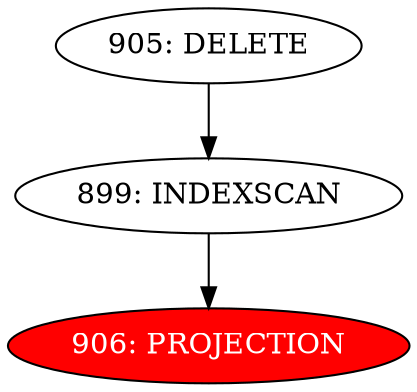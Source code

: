 digraph name {
899 [label="899: INDEXSCAN" ];
899 -> 906;
906 [label="906: PROJECTION" fontcolor="white" style="filled" fillcolor="red"];
905 [label="905: DELETE" ];
905 -> 899;

}

